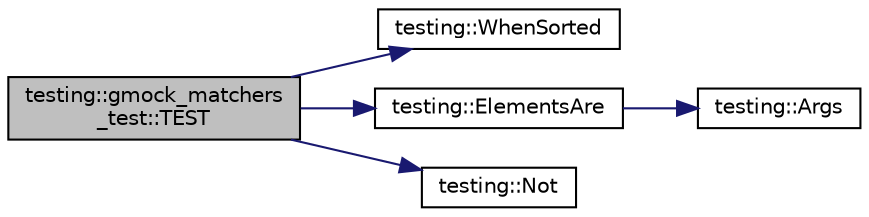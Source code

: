 digraph "testing::gmock_matchers_test::TEST"
{
  edge [fontname="Helvetica",fontsize="10",labelfontname="Helvetica",labelfontsize="10"];
  node [fontname="Helvetica",fontsize="10",shape=record];
  rankdir="LR";
  Node1661 [label="testing::gmock_matchers\l_test::TEST",height=0.2,width=0.4,color="black", fillcolor="grey75", style="filled", fontcolor="black"];
  Node1661 -> Node1662 [color="midnightblue",fontsize="10",style="solid",fontname="Helvetica"];
  Node1662 [label="testing::WhenSorted",height=0.2,width=0.4,color="black", fillcolor="white", style="filled",URL="$d0/d75/namespacetesting.html#a01468e3e641c72a2efb605b4c34675ee"];
  Node1661 -> Node1663 [color="midnightblue",fontsize="10",style="solid",fontname="Helvetica"];
  Node1663 [label="testing::ElementsAre",height=0.2,width=0.4,color="black", fillcolor="white", style="filled",URL="$d0/d75/namespacetesting.html#a79cf4ae694bf8231dcf283b325405f27"];
  Node1663 -> Node1664 [color="midnightblue",fontsize="10",style="solid",fontname="Helvetica"];
  Node1664 [label="testing::Args",height=0.2,width=0.4,color="black", fillcolor="white", style="filled",URL="$d0/d75/namespacetesting.html#aaca153f67b689b8b9d5b8c67ecf8cee4"];
  Node1661 -> Node1665 [color="midnightblue",fontsize="10",style="solid",fontname="Helvetica"];
  Node1665 [label="testing::Not",height=0.2,width=0.4,color="black", fillcolor="white", style="filled",URL="$d0/d75/namespacetesting.html#a3d7d0dda7e51b13fe2f5aa28e23ed6b6"];
}
